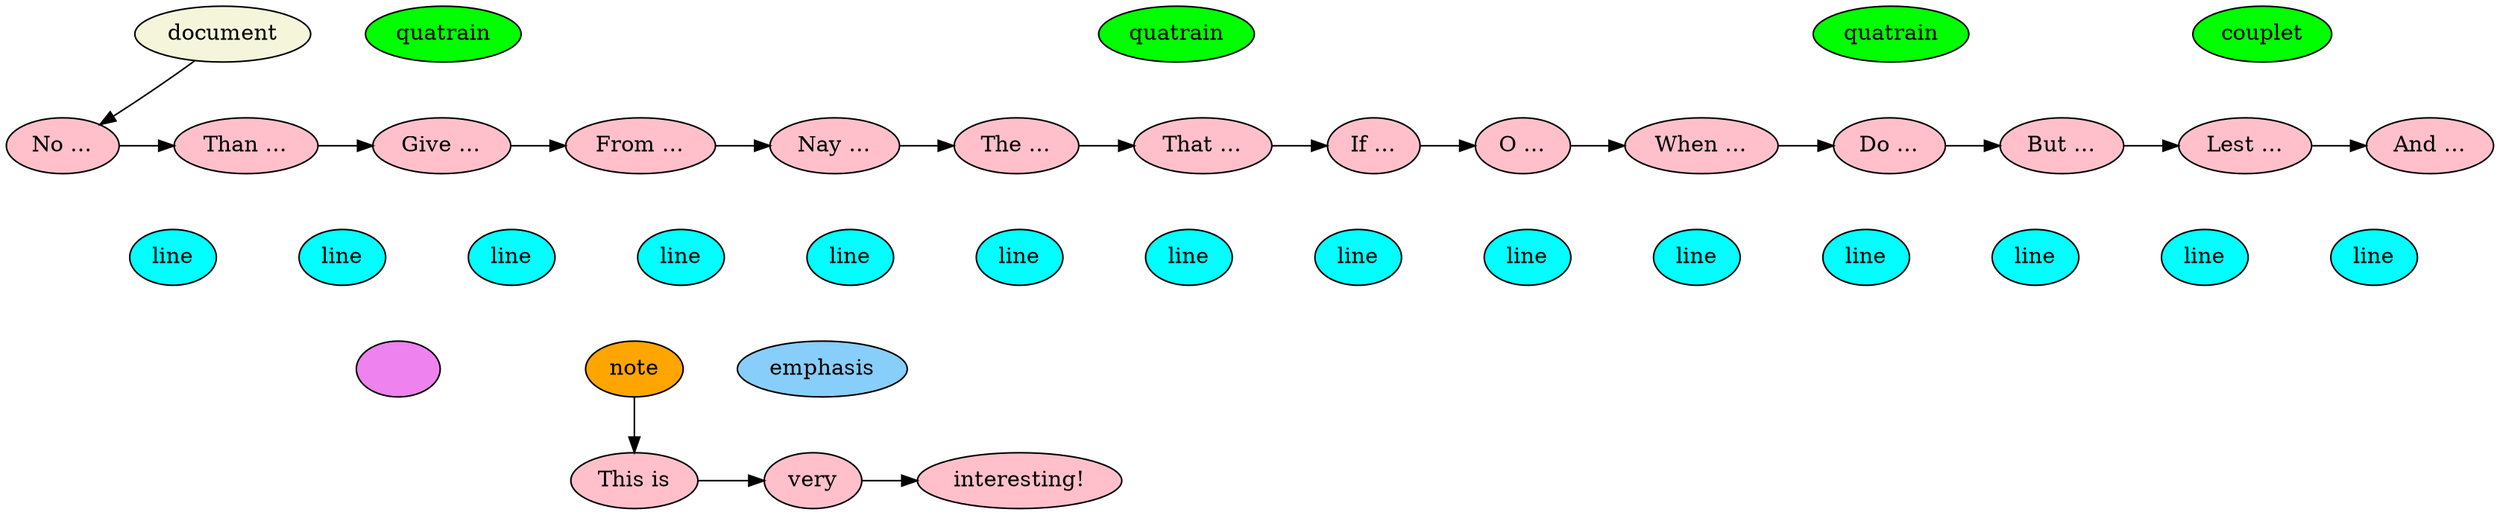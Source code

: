digraph G {
	{ rank=same
		document[style=filled, fillcolor=beige]
		quatrain1[label=quatrain, style=filled, fillcolor=green]
		fake2[style=invis]
		fake3[style=invis]
		fake10[style=invis]
		quatrain2[label=quatrain, style=filled, fillcolor=green]
		fake4[style=invis]
		fake5[style=invis]
		fake9[style=invis]
		quatrain3[label=quatrain, style=filled, fillcolor=green]
		fake6[style=invis]
		couplet[style=filled, fillcolor=green]
	} -> 
	{ rank=same
		text1[label="No …", style=filled, fillcolor=pink]
		text2[label="Than …", style=filled, fillcolor=pink]
		text3[label="Give …", style=filled, fillcolor=pink]
		text4[label="From …", style=filled, fillcolor=pink]
		text5[label="Nay …", style=filled, fillcolor=pink]
		text6[label="The …", style=filled, fillcolor=pink]
		text7[label="That …", style=filled, fillcolor=pink]
		text8[label="If …", style=filled, fillcolor=pink]
		text9[label="O …", style=filled, fillcolor=pink]
		text10[label="When …", style=filled, fillcolor=pink]
		text11[label="Do …", style=filled, fillcolor=pink]
		text12[label="But …", style=filled, fillcolor=pink]
		text13[label="Lest …", style=filled, fillcolor=pink]
		text14[label="And …", style=filled, fillcolor=pink]
	} ->
	{ rank=same
		line1[label=line, style=filled, fillcolor=cyan]
		line2[label=line, style=filled, fillcolor=cyan]
		line3[label=line, style=filled, fillcolor=cyan]
		line4[label=line, style=filled, fillcolor=cyan]
		line5[label=line, style=filled, fillcolor=cyan]
		line6[label=line, style=filled, fillcolor=cyan]
		line7[label=line, style=filled, fillcolor=cyan]
		line8[label=line, style=filled, fillcolor=cyan]
		line9[label=line, style=filled, fillcolor=cyan]
		line10[label=line, style=filled, fillcolor=cyan]
		line11[label=line, style=filled, fillcolor=cyan]
		line12[label=line, style=filled, fillcolor=cyan]
		line13[label=line, style=filled, fillcolor=cyan]
		line14[label=line, style=filled, fillcolor=cyan]
	}  [style=invis]
	{ document -> text1 }
	{ edge [minlen=3, style=invis];
		line1->line2->line3->line4->line5->line6->line7->line8->line9->line10->line11->line12->line13->line14;
	}
	{ edge [minlen=2];
		text1->text2->text3->text4->text5->text6->text7->text8->text9->text10->text11->text12->text13->text14;
	}
	{ edge [minlen = 2, style=invis];
		document->quatrain1->fake2->fake3->fake10->quatrain2->fake4->fake5->fake9->quatrain3->fake6->couplet;
	}
	{ node [rank=same]; anonymous[style=filled, fillcolor=violet, label=""]; note[style=filled, fillcolor=orange]; emphasis[style=filled, fillcolor="#87CEFA"]; stuff[style=invis] }
	anonymous -> note [constraint=false, minlen=3, style=invis]
	{ line2 -> anonymous[style=invis]} 
	{ line3 -> anonymous[style=invis]}
	{ line3 -> note [style=invis] }
	{ line4 -> note [style=invis] }
	{ node [rank=same]; This[label="This is", style=filled, fillcolor=pink]; very[style=filled, fillcolor=pink]; interesting[label="interesting!", style=filled, fillcolor=pink];}
	This -> very -> interesting [constraint=false, minlen=2]
	{ note -> emphasis -> stuff [constraint=false, minlen=2, style=invis]} 
	{ line4 -> emphasis [style=invis] }
	{ line5 -> emphasis [style=invis] } 
	{ line6 -> stuff [style=invis] }
	{ stuff -> interesting [style=invis] }
	{ note -> This }
	{ edge [style=invis]; note -> very }
	{ emphasis -> very [style=invis] }
}